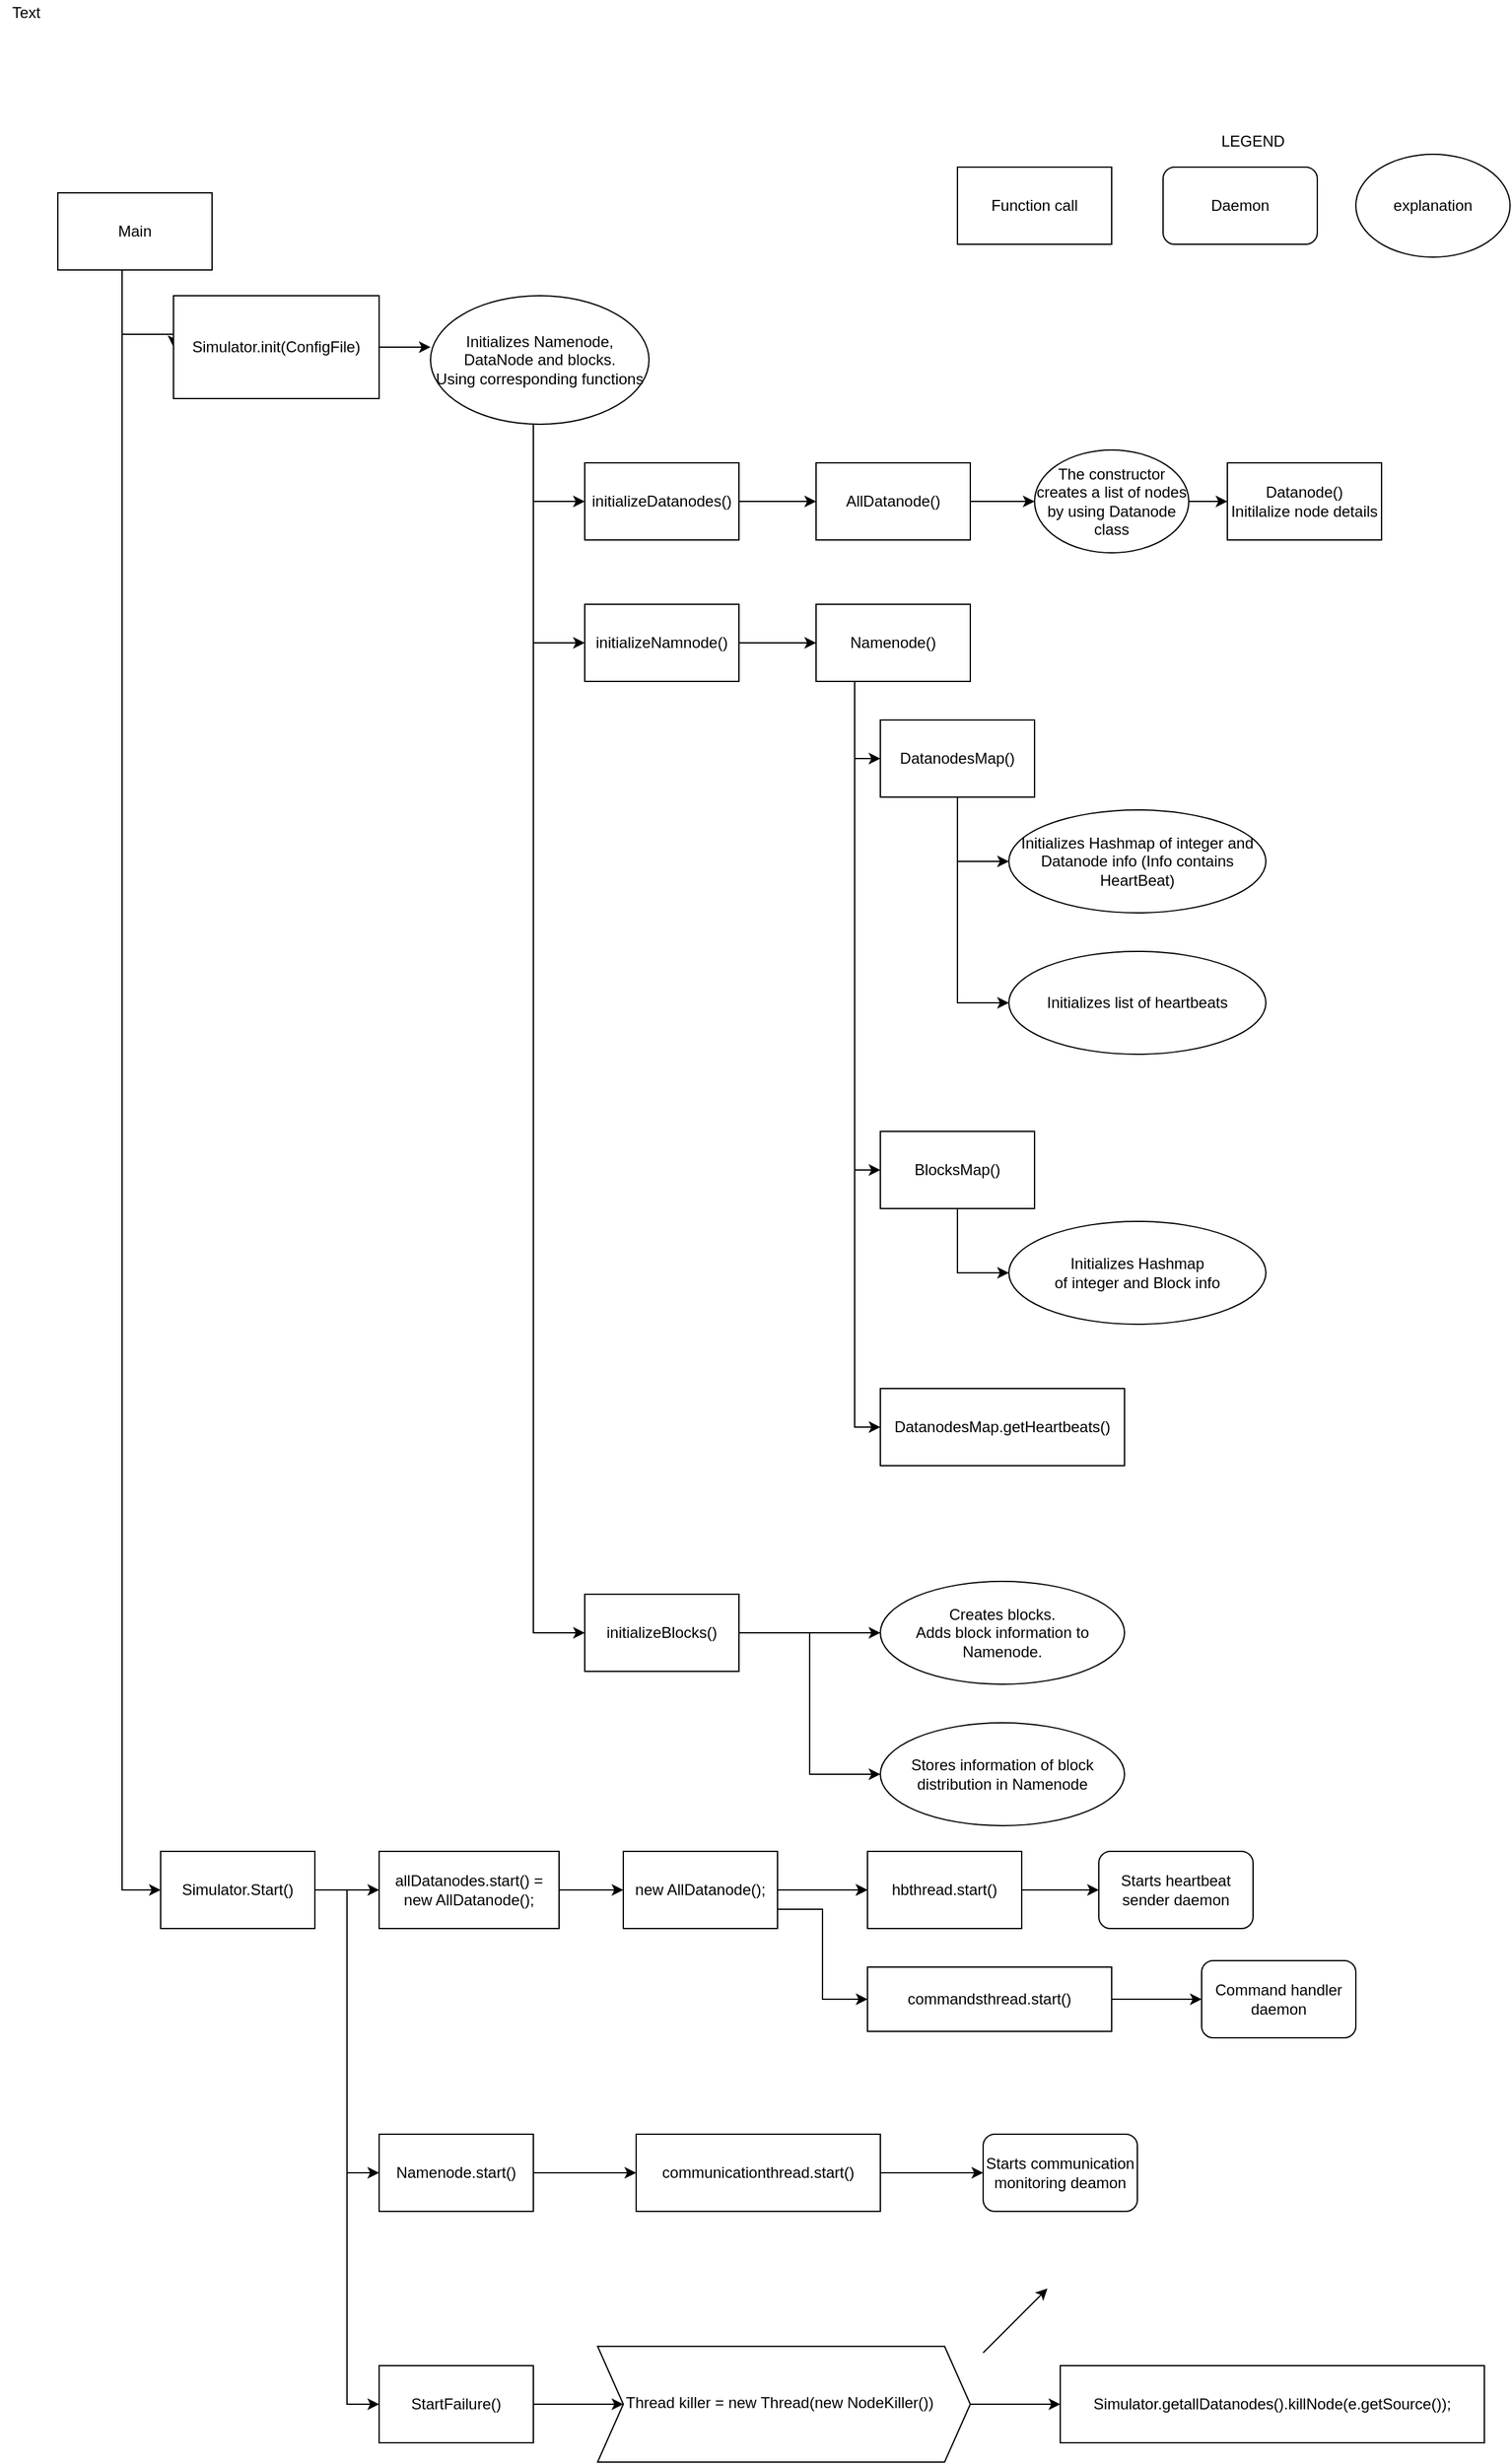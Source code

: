<mxfile version="12.7.8" type="github"><diagram id="h5YGr0xOdbHo7UGOhLFp" name="Page-1"><mxGraphModel dx="1108" dy="445" grid="1" gridSize="10" guides="1" tooltips="1" connect="1" arrows="1" fold="1" page="1" pageScale="1" pageWidth="827" pageHeight="1169" math="0" shadow="0"><root><mxCell id="0"/><mxCell id="1" parent="0"/><mxCell id="P8YQ45d8bwzHNPRf5Vk9-1" value="Text" style="text;html=1;align=center;verticalAlign=middle;resizable=0;points=[];autosize=1;" vertex="1" parent="1"><mxGeometry x="225" y="120" width="40" height="20" as="geometry"/></mxCell><mxCell id="P8YQ45d8bwzHNPRf5Vk9-2" style="edgeStyle=orthogonalEdgeStyle;rounded=0;orthogonalLoop=1;jettySize=auto;html=1;" edge="1" parent="1" source="P8YQ45d8bwzHNPRf5Vk9-4" target="P8YQ45d8bwzHNPRf5Vk9-8"><mxGeometry relative="1" as="geometry"><Array as="points"><mxPoint x="320" y="1590"/></Array></mxGeometry></mxCell><mxCell id="P8YQ45d8bwzHNPRf5Vk9-3" style="edgeStyle=orthogonalEdgeStyle;rounded=0;orthogonalLoop=1;jettySize=auto;html=1;entryX=0;entryY=0.5;entryDx=0;entryDy=0;" edge="1" parent="1" source="P8YQ45d8bwzHNPRf5Vk9-4" target="P8YQ45d8bwzHNPRf5Vk9-19"><mxGeometry relative="1" as="geometry"><Array as="points"><mxPoint x="320" y="380"/></Array></mxGeometry></mxCell><mxCell id="P8YQ45d8bwzHNPRf5Vk9-4" value="Main" style="rounded=0;whiteSpace=wrap;html=1;" vertex="1" parent="1"><mxGeometry x="270" y="270" width="120" height="60" as="geometry"/></mxCell><mxCell id="P8YQ45d8bwzHNPRf5Vk9-5" style="edgeStyle=orthogonalEdgeStyle;rounded=0;orthogonalLoop=1;jettySize=auto;html=1;" edge="1" parent="1" source="P8YQ45d8bwzHNPRf5Vk9-8" target="P8YQ45d8bwzHNPRf5Vk9-10"><mxGeometry relative="1" as="geometry"/></mxCell><mxCell id="P8YQ45d8bwzHNPRf5Vk9-6" style="edgeStyle=orthogonalEdgeStyle;rounded=0;orthogonalLoop=1;jettySize=auto;html=1;entryX=0;entryY=0.5;entryDx=0;entryDy=0;" edge="1" parent="1" source="P8YQ45d8bwzHNPRf5Vk9-8" target="P8YQ45d8bwzHNPRf5Vk9-13"><mxGeometry relative="1" as="geometry"><mxPoint x="490" y="1790" as="targetPoint"/><Array as="points"><mxPoint x="495" y="1590"/><mxPoint x="495" y="1990"/><mxPoint x="520" y="1990"/></Array></mxGeometry></mxCell><mxCell id="P8YQ45d8bwzHNPRf5Vk9-7" style="edgeStyle=orthogonalEdgeStyle;rounded=0;orthogonalLoop=1;jettySize=auto;html=1;entryX=0;entryY=0.5;entryDx=0;entryDy=0;" edge="1" parent="1" source="P8YQ45d8bwzHNPRf5Vk9-8" target="P8YQ45d8bwzHNPRf5Vk9-12"><mxGeometry relative="1" as="geometry"/></mxCell><mxCell id="P8YQ45d8bwzHNPRf5Vk9-8" value="Simulator.Start()" style="rounded=0;whiteSpace=wrap;html=1;" vertex="1" parent="1"><mxGeometry x="350" y="1560" width="120" height="60" as="geometry"/></mxCell><mxCell id="P8YQ45d8bwzHNPRf5Vk9-9" style="edgeStyle=orthogonalEdgeStyle;rounded=0;orthogonalLoop=1;jettySize=auto;html=1;entryX=0;entryY=0.5;entryDx=0;entryDy=0;" edge="1" parent="1" source="P8YQ45d8bwzHNPRf5Vk9-10" target="P8YQ45d8bwzHNPRf5Vk9-17"><mxGeometry relative="1" as="geometry"/></mxCell><mxCell id="P8YQ45d8bwzHNPRf5Vk9-10" value="allDatanodes.start() = new AllDatanode();" style="rounded=0;whiteSpace=wrap;html=1;" vertex="1" parent="1"><mxGeometry x="520" y="1560" width="140" height="60" as="geometry"/></mxCell><mxCell id="P8YQ45d8bwzHNPRf5Vk9-11" style="edgeStyle=orthogonalEdgeStyle;rounded=0;orthogonalLoop=1;jettySize=auto;html=1;entryX=0;entryY=0.5;entryDx=0;entryDy=0;" edge="1" parent="1" source="P8YQ45d8bwzHNPRf5Vk9-12" target="P8YQ45d8bwzHNPRf5Vk9-62"><mxGeometry relative="1" as="geometry"/></mxCell><mxCell id="P8YQ45d8bwzHNPRf5Vk9-12" value="Namenode.start()" style="rounded=0;whiteSpace=wrap;html=1;" vertex="1" parent="1"><mxGeometry x="520" y="1780" width="120" height="60" as="geometry"/></mxCell><mxCell id="P8YQ45d8bwzHNPRf5Vk9-13" value="StartFailure()" style="rounded=0;whiteSpace=wrap;html=1;" vertex="1" parent="1"><mxGeometry x="520" y="1960" width="120" height="60" as="geometry"/></mxCell><mxCell id="P8YQ45d8bwzHNPRf5Vk9-14" style="edgeStyle=orthogonalEdgeStyle;rounded=0;orthogonalLoop=1;jettySize=auto;html=1;exitX=1;exitY=0.5;exitDx=0;exitDy=0;" edge="1" parent="1" source="P8YQ45d8bwzHNPRf5Vk9-17" target="P8YQ45d8bwzHNPRf5Vk9-52"><mxGeometry relative="1" as="geometry"/></mxCell><mxCell id="P8YQ45d8bwzHNPRf5Vk9-15" value="" style="edgeStyle=orthogonalEdgeStyle;rounded=0;orthogonalLoop=1;jettySize=auto;html=1;" edge="1" parent="1" source="P8YQ45d8bwzHNPRf5Vk9-17" target="P8YQ45d8bwzHNPRf5Vk9-52"><mxGeometry relative="1" as="geometry"/></mxCell><mxCell id="P8YQ45d8bwzHNPRf5Vk9-16" style="edgeStyle=orthogonalEdgeStyle;rounded=0;orthogonalLoop=1;jettySize=auto;html=1;exitX=1;exitY=0.75;exitDx=0;exitDy=0;entryX=0;entryY=0.5;entryDx=0;entryDy=0;" edge="1" parent="1" source="P8YQ45d8bwzHNPRf5Vk9-17" target="P8YQ45d8bwzHNPRf5Vk9-54"><mxGeometry relative="1" as="geometry"/></mxCell><mxCell id="P8YQ45d8bwzHNPRf5Vk9-17" value="new AllDatanode();" style="rounded=0;whiteSpace=wrap;html=1;" vertex="1" parent="1"><mxGeometry x="710" y="1560" width="120" height="60" as="geometry"/></mxCell><mxCell id="P8YQ45d8bwzHNPRf5Vk9-18" style="edgeStyle=orthogonalEdgeStyle;rounded=0;orthogonalLoop=1;jettySize=auto;html=1;entryX=0;entryY=0.5;entryDx=0;entryDy=0;" edge="1" parent="1" source="P8YQ45d8bwzHNPRf5Vk9-19"><mxGeometry relative="1" as="geometry"><mxPoint x="560" y="390" as="targetPoint"/></mxGeometry></mxCell><mxCell id="P8YQ45d8bwzHNPRf5Vk9-19" value="&lt;div&gt;Simulator.init(ConfigFile)&lt;/div&gt;" style="rounded=0;whiteSpace=wrap;html=1;" vertex="1" parent="1"><mxGeometry x="360" y="350" width="160" height="80" as="geometry"/></mxCell><mxCell id="P8YQ45d8bwzHNPRf5Vk9-20" style="edgeStyle=orthogonalEdgeStyle;rounded=0;orthogonalLoop=1;jettySize=auto;html=1;entryX=0;entryY=0.5;entryDx=0;entryDy=0;" edge="1" parent="1" target="P8YQ45d8bwzHNPRf5Vk9-24"><mxGeometry relative="1" as="geometry"><mxPoint x="580" y="430" as="sourcePoint"/><Array as="points"><mxPoint x="640" y="430"/><mxPoint x="640" y="510"/><mxPoint x="680" y="510"/></Array></mxGeometry></mxCell><mxCell id="P8YQ45d8bwzHNPRf5Vk9-21" style="edgeStyle=orthogonalEdgeStyle;rounded=0;orthogonalLoop=1;jettySize=auto;html=1;entryX=0;entryY=0.5;entryDx=0;entryDy=0;" edge="1" parent="1" target="P8YQ45d8bwzHNPRf5Vk9-26"><mxGeometry relative="1" as="geometry"><mxPoint x="580" y="430" as="sourcePoint"/><Array as="points"><mxPoint x="640" y="430"/><mxPoint x="640" y="620"/><mxPoint x="680" y="620"/></Array></mxGeometry></mxCell><mxCell id="P8YQ45d8bwzHNPRf5Vk9-22" style="edgeStyle=orthogonalEdgeStyle;rounded=0;orthogonalLoop=1;jettySize=auto;html=1;entryX=0;entryY=0.5;entryDx=0;entryDy=0;" edge="1" parent="1" target="P8YQ45d8bwzHNPRf5Vk9-29"><mxGeometry relative="1" as="geometry"><mxPoint x="580" y="430" as="sourcePoint"/><Array as="points"><mxPoint x="640" y="430"/><mxPoint x="640" y="1390"/></Array></mxGeometry></mxCell><mxCell id="P8YQ45d8bwzHNPRf5Vk9-23" style="edgeStyle=orthogonalEdgeStyle;rounded=0;orthogonalLoop=1;jettySize=auto;html=1;" edge="1" parent="1" source="P8YQ45d8bwzHNPRf5Vk9-24"><mxGeometry relative="1" as="geometry"><mxPoint x="860" y="510" as="targetPoint"/></mxGeometry></mxCell><mxCell id="P8YQ45d8bwzHNPRf5Vk9-24" value="initializeDatanodes()" style="rounded=0;whiteSpace=wrap;html=1;" vertex="1" parent="1"><mxGeometry x="680" y="480" width="120" height="60" as="geometry"/></mxCell><mxCell id="P8YQ45d8bwzHNPRf5Vk9-25" style="edgeStyle=orthogonalEdgeStyle;rounded=0;orthogonalLoop=1;jettySize=auto;html=1;entryX=0;entryY=0.5;entryDx=0;entryDy=0;" edge="1" parent="1" source="P8YQ45d8bwzHNPRf5Vk9-26" target="P8YQ45d8bwzHNPRf5Vk9-39"><mxGeometry relative="1" as="geometry"/></mxCell><mxCell id="P8YQ45d8bwzHNPRf5Vk9-26" value="initializeNamnode()" style="rounded=0;whiteSpace=wrap;html=1;" vertex="1" parent="1"><mxGeometry x="680" y="590" width="120" height="60" as="geometry"/></mxCell><mxCell id="P8YQ45d8bwzHNPRf5Vk9-27" style="edgeStyle=orthogonalEdgeStyle;rounded=0;orthogonalLoop=1;jettySize=auto;html=1;entryX=0;entryY=0.5;entryDx=0;entryDy=0;" edge="1" parent="1" source="P8YQ45d8bwzHNPRf5Vk9-29" target="P8YQ45d8bwzHNPRf5Vk9-49"><mxGeometry relative="1" as="geometry"/></mxCell><mxCell id="P8YQ45d8bwzHNPRf5Vk9-28" style="edgeStyle=orthogonalEdgeStyle;rounded=0;orthogonalLoop=1;jettySize=auto;html=1;entryX=0;entryY=0.5;entryDx=0;entryDy=0;" edge="1" parent="1" source="P8YQ45d8bwzHNPRf5Vk9-29" target="P8YQ45d8bwzHNPRf5Vk9-50"><mxGeometry relative="1" as="geometry"/></mxCell><mxCell id="P8YQ45d8bwzHNPRf5Vk9-29" value="initializeBlocks()" style="rounded=0;whiteSpace=wrap;html=1;" vertex="1" parent="1"><mxGeometry x="680" y="1360" width="120" height="60" as="geometry"/></mxCell><mxCell id="P8YQ45d8bwzHNPRf5Vk9-30" value="&lt;div&gt;Initializes Namenode, DataNode and blocks.&lt;/div&gt;&lt;div&gt;Using corresponding functions&lt;/div&gt;" style="ellipse;whiteSpace=wrap;html=1;" vertex="1" parent="1"><mxGeometry x="560" y="350" width="170" height="100" as="geometry"/></mxCell><mxCell id="P8YQ45d8bwzHNPRf5Vk9-31" style="edgeStyle=orthogonalEdgeStyle;rounded=0;orthogonalLoop=1;jettySize=auto;html=1;entryX=0;entryY=0.5;entryDx=0;entryDy=0;" edge="1" parent="1" source="P8YQ45d8bwzHNPRf5Vk9-32" target="P8YQ45d8bwzHNPRf5Vk9-35"><mxGeometry relative="1" as="geometry"/></mxCell><mxCell id="P8YQ45d8bwzHNPRf5Vk9-32" value="The constructor creates a list of nodes by using Datanode class" style="ellipse;whiteSpace=wrap;html=1;" vertex="1" parent="1"><mxGeometry x="1030" y="470" width="120" height="80" as="geometry"/></mxCell><mxCell id="P8YQ45d8bwzHNPRf5Vk9-33" style="edgeStyle=orthogonalEdgeStyle;rounded=0;orthogonalLoop=1;jettySize=auto;html=1;entryX=0;entryY=0.5;entryDx=0;entryDy=0;" edge="1" parent="1" source="P8YQ45d8bwzHNPRf5Vk9-34" target="P8YQ45d8bwzHNPRf5Vk9-32"><mxGeometry relative="1" as="geometry"/></mxCell><mxCell id="P8YQ45d8bwzHNPRf5Vk9-34" value="AllDatanode()" style="rounded=0;whiteSpace=wrap;html=1;" vertex="1" parent="1"><mxGeometry x="860" y="480" width="120" height="60" as="geometry"/></mxCell><mxCell id="P8YQ45d8bwzHNPRf5Vk9-35" value="&lt;div&gt;Datanode()&lt;/div&gt;&lt;div&gt;Initilalize node details&lt;/div&gt;" style="rounded=0;whiteSpace=wrap;html=1;" vertex="1" parent="1"><mxGeometry x="1180" y="480" width="120" height="60" as="geometry"/></mxCell><mxCell id="P8YQ45d8bwzHNPRf5Vk9-36" style="edgeStyle=orthogonalEdgeStyle;rounded=0;orthogonalLoop=1;jettySize=auto;html=1;entryX=0;entryY=0.5;entryDx=0;entryDy=0;" edge="1" parent="1" source="P8YQ45d8bwzHNPRf5Vk9-39" target="P8YQ45d8bwzHNPRf5Vk9-42"><mxGeometry relative="1" as="geometry"><Array as="points"><mxPoint x="890" y="710"/></Array></mxGeometry></mxCell><mxCell id="P8YQ45d8bwzHNPRf5Vk9-37" style="edgeStyle=orthogonalEdgeStyle;rounded=0;orthogonalLoop=1;jettySize=auto;html=1;entryX=0;entryY=0.5;entryDx=0;entryDy=0;" edge="1" parent="1" source="P8YQ45d8bwzHNPRf5Vk9-39" target="P8YQ45d8bwzHNPRf5Vk9-44"><mxGeometry relative="1" as="geometry"><Array as="points"><mxPoint x="890" y="1030"/></Array></mxGeometry></mxCell><mxCell id="P8YQ45d8bwzHNPRf5Vk9-38" style="edgeStyle=orthogonalEdgeStyle;rounded=0;orthogonalLoop=1;jettySize=auto;html=1;entryX=0;entryY=0.5;entryDx=0;entryDy=0;" edge="1" parent="1" source="P8YQ45d8bwzHNPRf5Vk9-39" target="P8YQ45d8bwzHNPRf5Vk9-48"><mxGeometry relative="1" as="geometry"><Array as="points"><mxPoint x="890" y="1230"/></Array></mxGeometry></mxCell><mxCell id="P8YQ45d8bwzHNPRf5Vk9-39" value="Namenode()" style="rounded=0;whiteSpace=wrap;html=1;" vertex="1" parent="1"><mxGeometry x="860" y="590" width="120" height="60" as="geometry"/></mxCell><mxCell id="P8YQ45d8bwzHNPRf5Vk9-40" style="edgeStyle=orthogonalEdgeStyle;rounded=0;orthogonalLoop=1;jettySize=auto;html=1;entryX=0;entryY=0.5;entryDx=0;entryDy=0;" edge="1" parent="1" source="P8YQ45d8bwzHNPRf5Vk9-42" target="P8YQ45d8bwzHNPRf5Vk9-45"><mxGeometry relative="1" as="geometry"/></mxCell><mxCell id="P8YQ45d8bwzHNPRf5Vk9-41" style="edgeStyle=orthogonalEdgeStyle;rounded=0;orthogonalLoop=1;jettySize=auto;html=1;entryX=0;entryY=0.5;entryDx=0;entryDy=0;" edge="1" parent="1" source="P8YQ45d8bwzHNPRf5Vk9-42" target="P8YQ45d8bwzHNPRf5Vk9-46"><mxGeometry relative="1" as="geometry"/></mxCell><mxCell id="P8YQ45d8bwzHNPRf5Vk9-42" value="DatanodesMap()" style="rounded=0;whiteSpace=wrap;html=1;" vertex="1" parent="1"><mxGeometry x="910" y="680" width="120" height="60" as="geometry"/></mxCell><mxCell id="P8YQ45d8bwzHNPRf5Vk9-43" style="edgeStyle=orthogonalEdgeStyle;rounded=0;orthogonalLoop=1;jettySize=auto;html=1;entryX=0;entryY=0.5;entryDx=0;entryDy=0;" edge="1" parent="1" source="P8YQ45d8bwzHNPRf5Vk9-44" target="P8YQ45d8bwzHNPRf5Vk9-47"><mxGeometry relative="1" as="geometry"/></mxCell><mxCell id="P8YQ45d8bwzHNPRf5Vk9-44" value="BlocksMap()" style="rounded=0;whiteSpace=wrap;html=1;" vertex="1" parent="1"><mxGeometry x="910" y="1000" width="120" height="60" as="geometry"/></mxCell><mxCell id="P8YQ45d8bwzHNPRf5Vk9-45" value="Initializes Hashmap of integer and Datanode info (Info contains HeartBeat)" style="ellipse;whiteSpace=wrap;html=1;" vertex="1" parent="1"><mxGeometry x="1010" y="750" width="200" height="80" as="geometry"/></mxCell><mxCell id="P8YQ45d8bwzHNPRf5Vk9-46" value="Initializes list of heartbeats" style="ellipse;whiteSpace=wrap;html=1;" vertex="1" parent="1"><mxGeometry x="1010" y="860" width="200" height="80" as="geometry"/></mxCell><mxCell id="P8YQ45d8bwzHNPRf5Vk9-47" value="Initializes Hashmap &lt;br&gt;of integer and Block info" style="ellipse;whiteSpace=wrap;html=1;" vertex="1" parent="1"><mxGeometry x="1010" y="1070" width="200" height="80" as="geometry"/></mxCell><mxCell id="P8YQ45d8bwzHNPRf5Vk9-48" value="DatanodesMap.getHeartbeats()" style="rounded=0;whiteSpace=wrap;html=1;" vertex="1" parent="1"><mxGeometry x="910" y="1200" width="190" height="60" as="geometry"/></mxCell><mxCell id="P8YQ45d8bwzHNPRf5Vk9-49" value="&lt;div&gt;Creates blocks.&lt;br&gt;&lt;/div&gt;&lt;div&gt;Adds block information to Namenode.&lt;/div&gt;" style="ellipse;whiteSpace=wrap;html=1;" vertex="1" parent="1"><mxGeometry x="910" y="1350" width="190" height="80" as="geometry"/></mxCell><mxCell id="P8YQ45d8bwzHNPRf5Vk9-50" value="Stores information of block distribution in Namenode" style="ellipse;whiteSpace=wrap;html=1;" vertex="1" parent="1"><mxGeometry x="910" y="1460" width="190" height="80" as="geometry"/></mxCell><mxCell id="P8YQ45d8bwzHNPRf5Vk9-51" style="edgeStyle=orthogonalEdgeStyle;rounded=0;orthogonalLoop=1;jettySize=auto;html=1;" edge="1" parent="1" source="P8YQ45d8bwzHNPRf5Vk9-52" target="P8YQ45d8bwzHNPRf5Vk9-55"><mxGeometry relative="1" as="geometry"><mxPoint x="1100" y="1590" as="targetPoint"/></mxGeometry></mxCell><mxCell id="P8YQ45d8bwzHNPRf5Vk9-52" value="hbthread.start()" style="rounded=0;whiteSpace=wrap;html=1;" vertex="1" parent="1"><mxGeometry x="900" y="1560" width="120" height="60" as="geometry"/></mxCell><mxCell id="P8YQ45d8bwzHNPRf5Vk9-53" style="edgeStyle=orthogonalEdgeStyle;rounded=0;orthogonalLoop=1;jettySize=auto;html=1;" edge="1" parent="1" source="P8YQ45d8bwzHNPRf5Vk9-54" target="P8YQ45d8bwzHNPRf5Vk9-60"><mxGeometry relative="1" as="geometry"><mxPoint x="1220" y="1675" as="targetPoint"/></mxGeometry></mxCell><mxCell id="P8YQ45d8bwzHNPRf5Vk9-54" value="commandsthread.start()" style="rounded=0;whiteSpace=wrap;html=1;" vertex="1" parent="1"><mxGeometry x="900" y="1650" width="190" height="50" as="geometry"/></mxCell><mxCell id="P8YQ45d8bwzHNPRf5Vk9-55" value="Starts heartbeat sender daemon" style="rounded=1;whiteSpace=wrap;html=1;" vertex="1" parent="1"><mxGeometry x="1080" y="1560" width="120" height="60" as="geometry"/></mxCell><mxCell id="P8YQ45d8bwzHNPRf5Vk9-56" value="Function call" style="rounded=0;whiteSpace=wrap;html=1;" vertex="1" parent="1"><mxGeometry x="970" y="250" width="120" height="60" as="geometry"/></mxCell><mxCell id="P8YQ45d8bwzHNPRf5Vk9-57" value="Daemon" style="rounded=1;whiteSpace=wrap;html=1;" vertex="1" parent="1"><mxGeometry x="1130" y="250" width="120" height="60" as="geometry"/></mxCell><mxCell id="P8YQ45d8bwzHNPRf5Vk9-58" value="explanation" style="ellipse;whiteSpace=wrap;html=1;" vertex="1" parent="1"><mxGeometry x="1280" y="240" width="120" height="80" as="geometry"/></mxCell><mxCell id="P8YQ45d8bwzHNPRf5Vk9-59" value="LEGEND" style="text;html=1;strokeColor=none;fillColor=none;align=center;verticalAlign=middle;whiteSpace=wrap;rounded=0;" vertex="1" parent="1"><mxGeometry x="1180" y="180" width="40" height="100" as="geometry"/></mxCell><mxCell id="P8YQ45d8bwzHNPRf5Vk9-60" value="Command handler daemon" style="rounded=1;whiteSpace=wrap;html=1;" vertex="1" parent="1"><mxGeometry x="1160" y="1645" width="120" height="60" as="geometry"/></mxCell><mxCell id="P8YQ45d8bwzHNPRf5Vk9-61" style="edgeStyle=orthogonalEdgeStyle;rounded=0;orthogonalLoop=1;jettySize=auto;html=1;" edge="1" parent="1" source="P8YQ45d8bwzHNPRf5Vk9-62" target="P8YQ45d8bwzHNPRf5Vk9-63"><mxGeometry relative="1" as="geometry"><mxPoint x="960" y="1810" as="targetPoint"/></mxGeometry></mxCell><mxCell id="P8YQ45d8bwzHNPRf5Vk9-62" value="communicationthread.start()" style="rounded=0;whiteSpace=wrap;html=1;" vertex="1" parent="1"><mxGeometry x="720" y="1780" width="190" height="60" as="geometry"/></mxCell><mxCell id="P8YQ45d8bwzHNPRf5Vk9-63" value="Starts communication monitoring deamon" style="rounded=1;whiteSpace=wrap;html=1;" vertex="1" parent="1"><mxGeometry x="990" y="1780" width="120" height="60" as="geometry"/></mxCell><mxCell id="P8YQ45d8bwzHNPRf5Vk9-67" value="" style="shape=step;perimeter=stepPerimeter;whiteSpace=wrap;html=1;fixedSize=1;" vertex="1" parent="1"><mxGeometry x="690" y="1945" width="290" height="90" as="geometry"/></mxCell><mxCell id="P8YQ45d8bwzHNPRf5Vk9-76" style="edgeStyle=orthogonalEdgeStyle;rounded=0;orthogonalLoop=1;jettySize=auto;html=1;" edge="1" parent="1" source="P8YQ45d8bwzHNPRf5Vk9-68" target="P8YQ45d8bwzHNPRf5Vk9-71"><mxGeometry relative="1" as="geometry"/></mxCell><mxCell id="P8YQ45d8bwzHNPRf5Vk9-68" value="Thread killer = new Thread(new NodeKiller())" style="text;html=1;" vertex="1" parent="1"><mxGeometry x="710" y="1975" width="270" height="30" as="geometry"/></mxCell><mxCell id="P8YQ45d8bwzHNPRf5Vk9-69" value="" style="endArrow=classic;html=1;entryX=0;entryY=0.5;entryDx=0;entryDy=0;exitX=1;exitY=0.5;exitDx=0;exitDy=0;" edge="1" parent="1" source="P8YQ45d8bwzHNPRf5Vk9-13" target="P8YQ45d8bwzHNPRf5Vk9-67"><mxGeometry width="50" height="50" relative="1" as="geometry"><mxPoint x="720" y="1860" as="sourcePoint"/><mxPoint x="770" y="1810" as="targetPoint"/></mxGeometry></mxCell><mxCell id="P8YQ45d8bwzHNPRf5Vk9-71" value="Simulator.getallDatanodes().killNode(e.getSource());" style="rounded=0;whiteSpace=wrap;html=1;" vertex="1" parent="1"><mxGeometry x="1050" y="1960" width="330" height="60" as="geometry"/></mxCell><mxCell id="P8YQ45d8bwzHNPRf5Vk9-78" value="" style="endArrow=classic;html=1;" edge="1" parent="1"><mxGeometry width="50" height="50" relative="1" as="geometry"><mxPoint x="990" y="1950" as="sourcePoint"/><mxPoint x="1040" y="1900" as="targetPoint"/></mxGeometry></mxCell></root></mxGraphModel></diagram></mxfile>